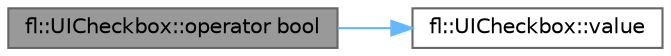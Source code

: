 digraph "fl::UICheckbox::operator bool"
{
 // INTERACTIVE_SVG=YES
 // LATEX_PDF_SIZE
  bgcolor="transparent";
  edge [fontname=Helvetica,fontsize=10,labelfontname=Helvetica,labelfontsize=10];
  node [fontname=Helvetica,fontsize=10,shape=box,height=0.2,width=0.4];
  rankdir="LR";
  Node1 [id="Node000001",label="fl::UICheckbox::operator bool",height=0.2,width=0.4,color="gray40", fillcolor="grey60", style="filled", fontcolor="black",tooltip=" "];
  Node1 -> Node2 [id="edge1_Node000001_Node000002",color="steelblue1",style="solid",tooltip=" "];
  Node2 [id="Node000002",label="fl::UICheckbox::value",height=0.2,width=0.4,color="grey40", fillcolor="white", style="filled",URL="$d7/dfe/classfl_1_1_u_i_checkbox_a999a2bc4a7105a7b8975aee0a48302c3.html#a999a2bc4a7105a7b8975aee0a48302c3",tooltip=" "];
}
